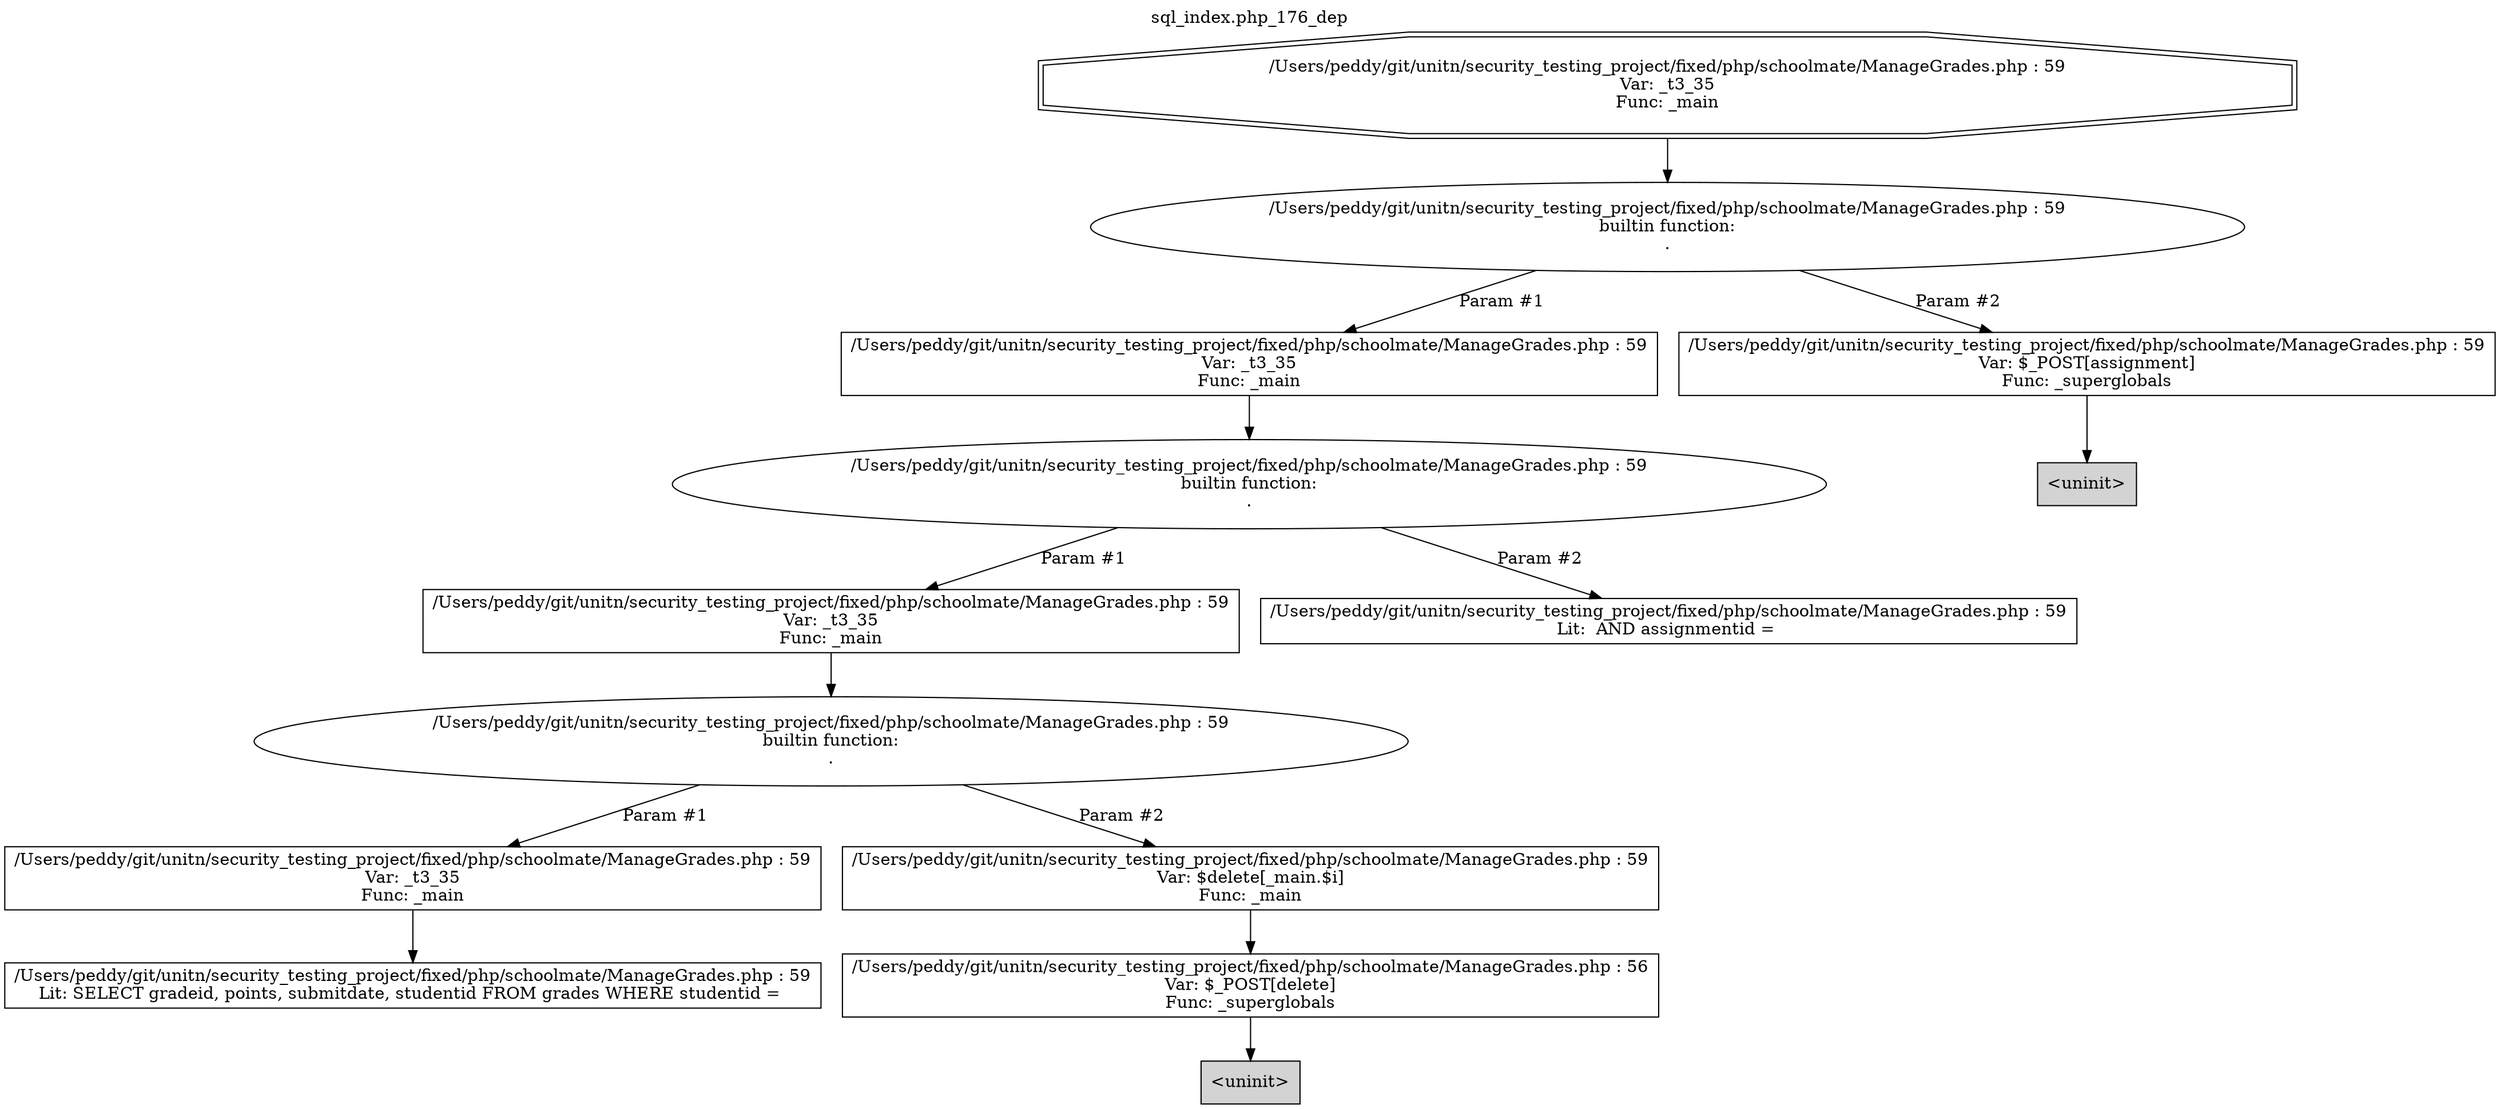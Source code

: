 digraph cfg {
  label="sql_index.php_176_dep";
  labelloc=t;
  n1 [shape=doubleoctagon, label="/Users/peddy/git/unitn/security_testing_project/fixed/php/schoolmate/ManageGrades.php : 59\nVar: _t3_35\nFunc: _main\n"];
  n2 [shape=ellipse, label="/Users/peddy/git/unitn/security_testing_project/fixed/php/schoolmate/ManageGrades.php : 59\nbuiltin function:\n.\n"];
  n3 [shape=box, label="/Users/peddy/git/unitn/security_testing_project/fixed/php/schoolmate/ManageGrades.php : 59\nVar: _t3_35\nFunc: _main\n"];
  n4 [shape=ellipse, label="/Users/peddy/git/unitn/security_testing_project/fixed/php/schoolmate/ManageGrades.php : 59\nbuiltin function:\n.\n"];
  n5 [shape=box, label="/Users/peddy/git/unitn/security_testing_project/fixed/php/schoolmate/ManageGrades.php : 59\nVar: _t3_35\nFunc: _main\n"];
  n6 [shape=ellipse, label="/Users/peddy/git/unitn/security_testing_project/fixed/php/schoolmate/ManageGrades.php : 59\nbuiltin function:\n.\n"];
  n7 [shape=box, label="/Users/peddy/git/unitn/security_testing_project/fixed/php/schoolmate/ManageGrades.php : 59\nVar: _t3_35\nFunc: _main\n"];
  n8 [shape=box, label="/Users/peddy/git/unitn/security_testing_project/fixed/php/schoolmate/ManageGrades.php : 59\nLit: SELECT gradeid, points, submitdate, studentid FROM grades WHERE studentid = \n"];
  n9 [shape=box, label="/Users/peddy/git/unitn/security_testing_project/fixed/php/schoolmate/ManageGrades.php : 59\nVar: $delete[_main.$i]\nFunc: _main\n"];
  n10 [shape=box, label="/Users/peddy/git/unitn/security_testing_project/fixed/php/schoolmate/ManageGrades.php : 56\nVar: $_POST[delete]\nFunc: _superglobals\n"];
  n11 [shape=box, label="<uninit>",style=filled];
  n12 [shape=box, label="/Users/peddy/git/unitn/security_testing_project/fixed/php/schoolmate/ManageGrades.php : 59\nLit:  AND assignmentid = \n"];
  n13 [shape=box, label="/Users/peddy/git/unitn/security_testing_project/fixed/php/schoolmate/ManageGrades.php : 59\nVar: $_POST[assignment]\nFunc: _superglobals\n"];
  n14 [shape=box, label="<uninit>",style=filled];
  n1 -> n2;
  n3 -> n4;
  n5 -> n6;
  n7 -> n8;
  n6 -> n7[label="Param #1"];
  n6 -> n9[label="Param #2"];
  n10 -> n11;
  n9 -> n10;
  n4 -> n5[label="Param #1"];
  n4 -> n12[label="Param #2"];
  n2 -> n3[label="Param #1"];
  n2 -> n13[label="Param #2"];
  n13 -> n14;
}

